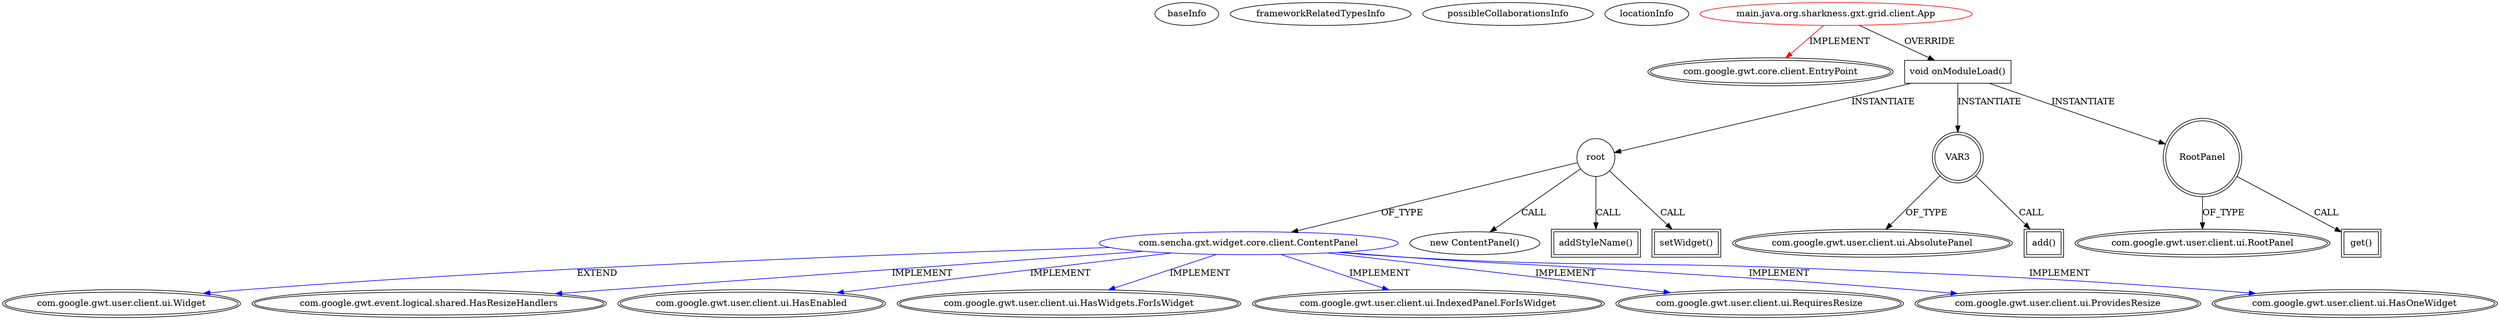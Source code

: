 digraph {
baseInfo[graphId=4571,category="extension_graph",isAnonymous=false,possibleRelation=true]
frameworkRelatedTypesInfo[0="com.google.gwt.core.client.EntryPoint"]
possibleCollaborationsInfo[0="4571~OVERRIDING_METHOD_DECLARATION-INSTANTIATION-~com.google.gwt.core.client.EntryPoint ~com.google.gwt.user.client.ui.Widget com.google.gwt.event.logical.shared.HasResizeHandlers com.google.gwt.user.client.ui.HasEnabled com.google.gwt.user.client.ui.HasWidgets.ForIsWidget com.google.gwt.user.client.ui.IndexedPanel.ForIsWidget com.google.gwt.user.client.ui.RequiresResize com.google.gwt.user.client.ui.ProvidesResize com.google.gwt.user.client.ui.HasOneWidget ~false~false"]
locationInfo[projectName="trgpwild-GwtGxtGridProject",filePath="/trgpwild-GwtGxtGridProject/GwtGxtGridProject-master/src/main/java/org/sharkness/gxt/grid/client/App.java",contextSignature="App",graphId="4571"]
0[label="main.java.org.sharkness.gxt.grid.client.App",vertexType="ROOT_CLIENT_CLASS_DECLARATION",isFrameworkType=false,color=red]
1[label="com.google.gwt.core.client.EntryPoint",vertexType="FRAMEWORK_INTERFACE_TYPE",isFrameworkType=true,peripheries=2]
2[label="void onModuleLoad()",vertexType="OVERRIDING_METHOD_DECLARATION",isFrameworkType=false,shape=box]
4[label="root",vertexType="VARIABLE_EXPRESION",isFrameworkType=false,shape=circle]
5[label="com.sencha.gxt.widget.core.client.ContentPanel",vertexType="REFERENCE_CLIENT_CLASS_DECLARATION",isFrameworkType=false,color=blue]
6[label="com.google.gwt.user.client.ui.Widget",vertexType="FRAMEWORK_CLASS_TYPE",isFrameworkType=true,peripheries=2]
7[label="com.google.gwt.event.logical.shared.HasResizeHandlers",vertexType="FRAMEWORK_INTERFACE_TYPE",isFrameworkType=true,peripheries=2]
8[label="com.google.gwt.user.client.ui.HasEnabled",vertexType="FRAMEWORK_INTERFACE_TYPE",isFrameworkType=true,peripheries=2]
9[label="com.google.gwt.user.client.ui.HasWidgets.ForIsWidget",vertexType="FRAMEWORK_INTERFACE_TYPE",isFrameworkType=true,peripheries=2]
10[label="com.google.gwt.user.client.ui.IndexedPanel.ForIsWidget",vertexType="FRAMEWORK_INTERFACE_TYPE",isFrameworkType=true,peripheries=2]
11[label="com.google.gwt.user.client.ui.RequiresResize",vertexType="FRAMEWORK_INTERFACE_TYPE",isFrameworkType=true,peripheries=2]
12[label="com.google.gwt.user.client.ui.ProvidesResize",vertexType="FRAMEWORK_INTERFACE_TYPE",isFrameworkType=true,peripheries=2]
13[label="com.google.gwt.user.client.ui.HasOneWidget",vertexType="FRAMEWORK_INTERFACE_TYPE",isFrameworkType=true,peripheries=2]
3[label="new ContentPanel()",vertexType="CONSTRUCTOR_CALL",isFrameworkType=false]
15[label="addStyleName()",vertexType="INSIDE_CALL",isFrameworkType=true,peripheries=2,shape=box]
17[label="setWidget()",vertexType="INSIDE_CALL",isFrameworkType=true,peripheries=2,shape=box]
18[label="VAR3",vertexType="VARIABLE_EXPRESION",isFrameworkType=true,peripheries=2,shape=circle]
20[label="com.google.gwt.user.client.ui.AbsolutePanel",vertexType="FRAMEWORK_CLASS_TYPE",isFrameworkType=true,peripheries=2]
19[label="add()",vertexType="INSIDE_CALL",isFrameworkType=true,peripheries=2,shape=box]
21[label="RootPanel",vertexType="VARIABLE_EXPRESION",isFrameworkType=true,peripheries=2,shape=circle]
23[label="com.google.gwt.user.client.ui.RootPanel",vertexType="FRAMEWORK_CLASS_TYPE",isFrameworkType=true,peripheries=2]
22[label="get()",vertexType="INSIDE_CALL",isFrameworkType=true,peripheries=2,shape=box]
0->1[label="IMPLEMENT",color=red]
0->2[label="OVERRIDE"]
2->4[label="INSTANTIATE"]
5->6[label="EXTEND",color=blue]
5->7[label="IMPLEMENT",color=blue]
5->8[label="IMPLEMENT",color=blue]
5->9[label="IMPLEMENT",color=blue]
5->10[label="IMPLEMENT",color=blue]
5->11[label="IMPLEMENT",color=blue]
5->12[label="IMPLEMENT",color=blue]
5->13[label="IMPLEMENT",color=blue]
4->5[label="OF_TYPE"]
4->3[label="CALL"]
4->15[label="CALL"]
4->17[label="CALL"]
2->18[label="INSTANTIATE"]
18->20[label="OF_TYPE"]
18->19[label="CALL"]
2->21[label="INSTANTIATE"]
21->23[label="OF_TYPE"]
21->22[label="CALL"]
}
